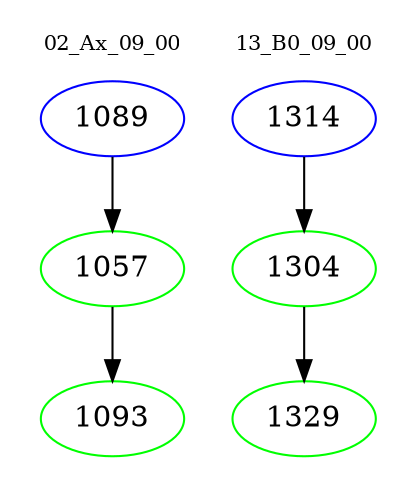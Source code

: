 digraph{
subgraph cluster_0 {
color = white
label = "02_Ax_09_00";
fontsize=10;
T0_1089 [label="1089", color="blue"]
T0_1089 -> T0_1057 [color="black"]
T0_1057 [label="1057", color="green"]
T0_1057 -> T0_1093 [color="black"]
T0_1093 [label="1093", color="green"]
}
subgraph cluster_1 {
color = white
label = "13_B0_09_00";
fontsize=10;
T1_1314 [label="1314", color="blue"]
T1_1314 -> T1_1304 [color="black"]
T1_1304 [label="1304", color="green"]
T1_1304 -> T1_1329 [color="black"]
T1_1329 [label="1329", color="green"]
}
}
